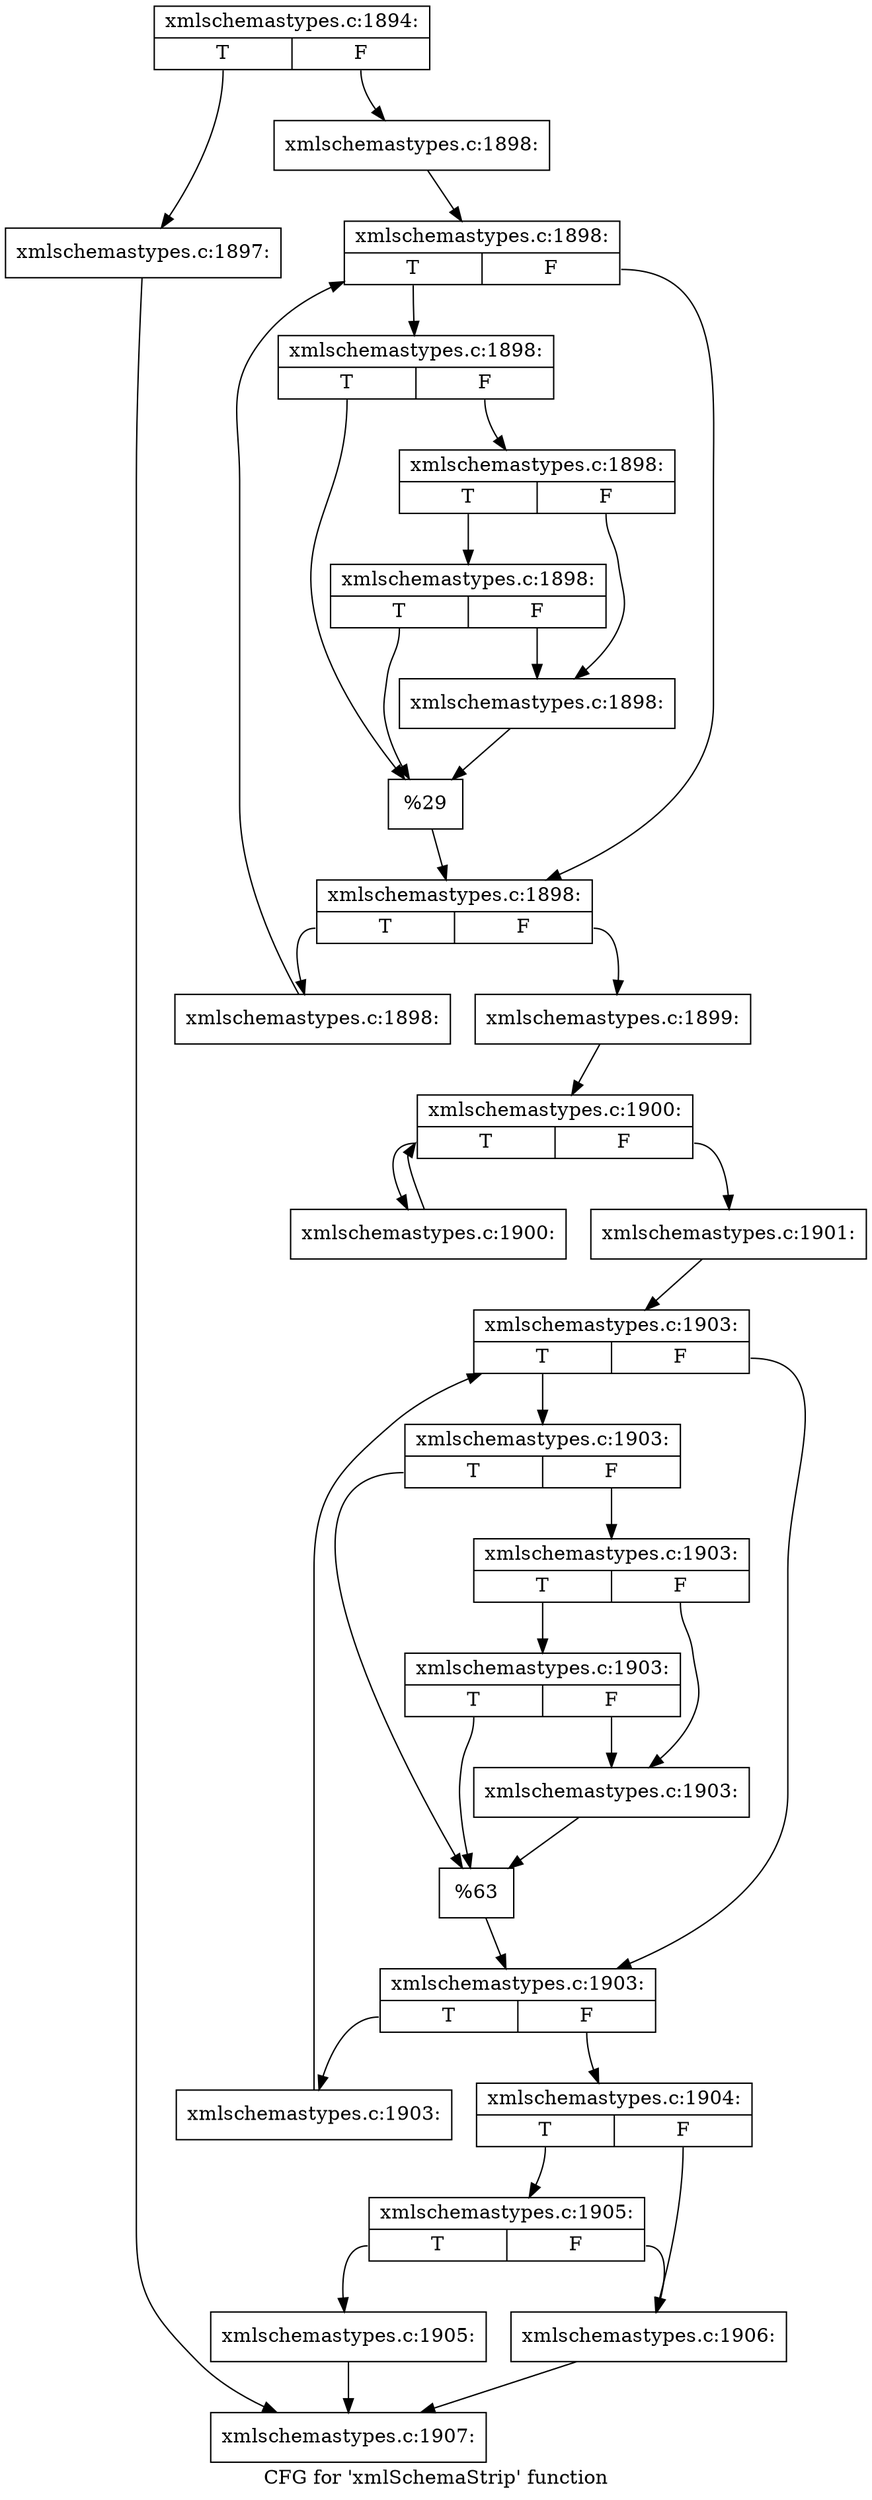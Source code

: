 digraph "CFG for 'xmlSchemaStrip' function" {
	label="CFG for 'xmlSchemaStrip' function";

	Node0x590dfb0 [shape=record,label="{xmlschemastypes.c:1894:|{<s0>T|<s1>F}}"];
	Node0x590dfb0:s0 -> Node0x5929e00;
	Node0x590dfb0:s1 -> Node0x5929e50;
	Node0x5929e00 [shape=record,label="{xmlschemastypes.c:1897:}"];
	Node0x5929e00 -> Node0x5929240;
	Node0x5929e50 [shape=record,label="{xmlschemastypes.c:1898:}"];
	Node0x5929e50 -> Node0x592a280;
	Node0x592a280 [shape=record,label="{xmlschemastypes.c:1898:|{<s0>T|<s1>F}}"];
	Node0x592a280:s0 -> Node0x592a530;
	Node0x592a280:s1 -> Node0x592a4e0;
	Node0x592a530 [shape=record,label="{xmlschemastypes.c:1898:|{<s0>T|<s1>F}}"];
	Node0x592a530:s0 -> Node0x592a900;
	Node0x592a530:s1 -> Node0x592a9a0;
	Node0x592a9a0 [shape=record,label="{xmlschemastypes.c:1898:|{<s0>T|<s1>F}}"];
	Node0x592a9a0:s0 -> Node0x592ac00;
	Node0x592a9a0:s1 -> Node0x592a950;
	Node0x592ac00 [shape=record,label="{xmlschemastypes.c:1898:|{<s0>T|<s1>F}}"];
	Node0x592ac00:s0 -> Node0x592a900;
	Node0x592ac00:s1 -> Node0x592a950;
	Node0x592a950 [shape=record,label="{xmlschemastypes.c:1898:}"];
	Node0x592a950 -> Node0x592a900;
	Node0x592a900 [shape=record,label="{%29}"];
	Node0x592a900 -> Node0x592a4e0;
	Node0x592a4e0 [shape=record,label="{xmlschemastypes.c:1898:|{<s0>T|<s1>F}}"];
	Node0x592a4e0:s0 -> Node0x592b0b0;
	Node0x592a4e0:s1 -> Node0x592a460;
	Node0x592b0b0 [shape=record,label="{xmlschemastypes.c:1898:}"];
	Node0x592b0b0 -> Node0x592a280;
	Node0x592a460 [shape=record,label="{xmlschemastypes.c:1899:}"];
	Node0x592a460 -> Node0x592b800;
	Node0x592b800 [shape=record,label="{xmlschemastypes.c:1900:|{<s0>T|<s1>F}}"];
	Node0x592b800:s0 -> Node0x592bcb0;
	Node0x592b800:s1 -> Node0x592ba20;
	Node0x592bcb0 [shape=record,label="{xmlschemastypes.c:1900:}"];
	Node0x592bcb0 -> Node0x592b800;
	Node0x592ba20 [shape=record,label="{xmlschemastypes.c:1901:}"];
	Node0x592ba20 -> Node0x592c220;
	Node0x592c220 [shape=record,label="{xmlschemastypes.c:1903:|{<s0>T|<s1>F}}"];
	Node0x592c220:s0 -> Node0x592c510;
	Node0x592c220:s1 -> Node0x592c4c0;
	Node0x592c510 [shape=record,label="{xmlschemastypes.c:1903:|{<s0>T|<s1>F}}"];
	Node0x592c510:s0 -> Node0x592c850;
	Node0x592c510:s1 -> Node0x592c8f0;
	Node0x592c8f0 [shape=record,label="{xmlschemastypes.c:1903:|{<s0>T|<s1>F}}"];
	Node0x592c8f0:s0 -> Node0x592cb50;
	Node0x592c8f0:s1 -> Node0x592c8a0;
	Node0x592cb50 [shape=record,label="{xmlschemastypes.c:1903:|{<s0>T|<s1>F}}"];
	Node0x592cb50:s0 -> Node0x592c850;
	Node0x592cb50:s1 -> Node0x592c8a0;
	Node0x592c8a0 [shape=record,label="{xmlschemastypes.c:1903:}"];
	Node0x592c8a0 -> Node0x592c850;
	Node0x592c850 [shape=record,label="{%63}"];
	Node0x592c850 -> Node0x592c4c0;
	Node0x592c4c0 [shape=record,label="{xmlschemastypes.c:1903:|{<s0>T|<s1>F}}"];
	Node0x592c4c0:s0 -> Node0x592d000;
	Node0x592c4c0:s1 -> Node0x592c440;
	Node0x592d000 [shape=record,label="{xmlschemastypes.c:1903:}"];
	Node0x592d000 -> Node0x592c220;
	Node0x592c440 [shape=record,label="{xmlschemastypes.c:1904:|{<s0>T|<s1>F}}"];
	Node0x592c440:s0 -> Node0x592d8c0;
	Node0x592c440:s1 -> Node0x592d870;
	Node0x592d8c0 [shape=record,label="{xmlschemastypes.c:1905:|{<s0>T|<s1>F}}"];
	Node0x592d8c0:s0 -> Node0x592d820;
	Node0x592d8c0:s1 -> Node0x592d870;
	Node0x592d820 [shape=record,label="{xmlschemastypes.c:1905:}"];
	Node0x592d820 -> Node0x5929240;
	Node0x592d870 [shape=record,label="{xmlschemastypes.c:1906:}"];
	Node0x592d870 -> Node0x5929240;
	Node0x5929240 [shape=record,label="{xmlschemastypes.c:1907:}"];
}
